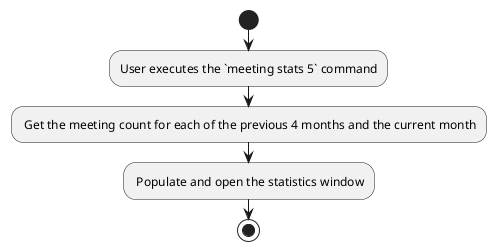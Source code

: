 @startuml
start
:User executes the `meeting stats 5` command;

'Since the beta syntax does not support placing the condition outside the
'diamond we place it as the true branch instead.

: Get the meeting count for each of the previous 4 months and the current month;

: Populate and open the statistics window;

stop
@enduml
